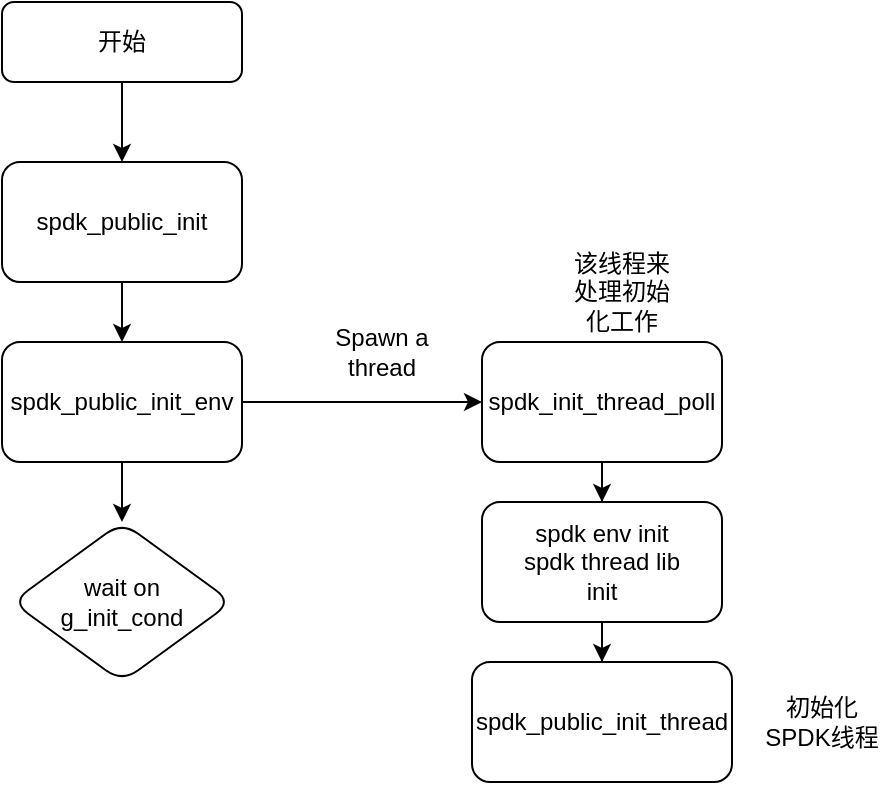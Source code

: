 <mxfile version="21.3.6" type="github">
  <diagram id="C5RBs43oDa-KdzZeNtuy" name="Page-1">
    <mxGraphModel dx="1050" dy="541" grid="1" gridSize="10" guides="1" tooltips="1" connect="1" arrows="1" fold="1" page="1" pageScale="1" pageWidth="827" pageHeight="1169" math="0" shadow="0">
      <root>
        <mxCell id="WIyWlLk6GJQsqaUBKTNV-0" />
        <mxCell id="WIyWlLk6GJQsqaUBKTNV-1" parent="WIyWlLk6GJQsqaUBKTNV-0" />
        <mxCell id="iAqt3-FBgXSzbzAGJiQt-1" value="" style="edgeStyle=orthogonalEdgeStyle;rounded=0;orthogonalLoop=1;jettySize=auto;html=1;" edge="1" parent="WIyWlLk6GJQsqaUBKTNV-1" source="WIyWlLk6GJQsqaUBKTNV-3" target="iAqt3-FBgXSzbzAGJiQt-0">
          <mxGeometry relative="1" as="geometry" />
        </mxCell>
        <mxCell id="WIyWlLk6GJQsqaUBKTNV-3" value="开始" style="rounded=1;whiteSpace=wrap;html=1;fontSize=12;glass=0;strokeWidth=1;shadow=0;" parent="WIyWlLk6GJQsqaUBKTNV-1" vertex="1">
          <mxGeometry x="160" y="80" width="120" height="40" as="geometry" />
        </mxCell>
        <mxCell id="iAqt3-FBgXSzbzAGJiQt-3" value="" style="edgeStyle=orthogonalEdgeStyle;rounded=0;orthogonalLoop=1;jettySize=auto;html=1;" edge="1" parent="WIyWlLk6GJQsqaUBKTNV-1" source="iAqt3-FBgXSzbzAGJiQt-0" target="iAqt3-FBgXSzbzAGJiQt-2">
          <mxGeometry relative="1" as="geometry" />
        </mxCell>
        <mxCell id="iAqt3-FBgXSzbzAGJiQt-0" value="spdk_public_init" style="rounded=1;whiteSpace=wrap;html=1;glass=0;strokeWidth=1;shadow=0;" vertex="1" parent="WIyWlLk6GJQsqaUBKTNV-1">
          <mxGeometry x="160" y="160" width="120" height="60" as="geometry" />
        </mxCell>
        <mxCell id="iAqt3-FBgXSzbzAGJiQt-5" value="" style="edgeStyle=orthogonalEdgeStyle;rounded=0;orthogonalLoop=1;jettySize=auto;html=1;" edge="1" parent="WIyWlLk6GJQsqaUBKTNV-1" source="iAqt3-FBgXSzbzAGJiQt-2" target="iAqt3-FBgXSzbzAGJiQt-4">
          <mxGeometry relative="1" as="geometry" />
        </mxCell>
        <mxCell id="iAqt3-FBgXSzbzAGJiQt-9" value="" style="edgeStyle=orthogonalEdgeStyle;rounded=0;orthogonalLoop=1;jettySize=auto;html=1;" edge="1" parent="WIyWlLk6GJQsqaUBKTNV-1" source="iAqt3-FBgXSzbzAGJiQt-2" target="iAqt3-FBgXSzbzAGJiQt-8">
          <mxGeometry relative="1" as="geometry" />
        </mxCell>
        <mxCell id="iAqt3-FBgXSzbzAGJiQt-2" value="spdk_public_init_env" style="rounded=1;whiteSpace=wrap;html=1;glass=0;strokeWidth=1;shadow=0;" vertex="1" parent="WIyWlLk6GJQsqaUBKTNV-1">
          <mxGeometry x="160" y="250" width="120" height="60" as="geometry" />
        </mxCell>
        <mxCell id="iAqt3-FBgXSzbzAGJiQt-11" value="" style="edgeStyle=orthogonalEdgeStyle;rounded=0;orthogonalLoop=1;jettySize=auto;html=1;" edge="1" parent="WIyWlLk6GJQsqaUBKTNV-1" source="iAqt3-FBgXSzbzAGJiQt-4" target="iAqt3-FBgXSzbzAGJiQt-10">
          <mxGeometry relative="1" as="geometry" />
        </mxCell>
        <mxCell id="iAqt3-FBgXSzbzAGJiQt-4" value="spdk_init_thread_poll" style="whiteSpace=wrap;html=1;rounded=1;glass=0;strokeWidth=1;shadow=0;" vertex="1" parent="WIyWlLk6GJQsqaUBKTNV-1">
          <mxGeometry x="400" y="250" width="120" height="60" as="geometry" />
        </mxCell>
        <mxCell id="iAqt3-FBgXSzbzAGJiQt-6" value="Spawn a thread" style="text;strokeColor=none;align=center;fillColor=none;html=1;verticalAlign=middle;whiteSpace=wrap;rounded=0;" vertex="1" parent="WIyWlLk6GJQsqaUBKTNV-1">
          <mxGeometry x="320" y="240" width="60" height="30" as="geometry" />
        </mxCell>
        <mxCell id="iAqt3-FBgXSzbzAGJiQt-7" value="该线程来处理初始化工作" style="text;strokeColor=none;align=center;fillColor=none;html=1;verticalAlign=middle;whiteSpace=wrap;rounded=0;" vertex="1" parent="WIyWlLk6GJQsqaUBKTNV-1">
          <mxGeometry x="440" y="210" width="60" height="30" as="geometry" />
        </mxCell>
        <mxCell id="iAqt3-FBgXSzbzAGJiQt-8" value="wait on&lt;br&gt;g_init_cond" style="rhombus;whiteSpace=wrap;html=1;rounded=1;glass=0;strokeWidth=1;shadow=0;" vertex="1" parent="WIyWlLk6GJQsqaUBKTNV-1">
          <mxGeometry x="165" y="340" width="110" height="80" as="geometry" />
        </mxCell>
        <mxCell id="iAqt3-FBgXSzbzAGJiQt-13" value="" style="edgeStyle=orthogonalEdgeStyle;rounded=0;orthogonalLoop=1;jettySize=auto;html=1;" edge="1" parent="WIyWlLk6GJQsqaUBKTNV-1" source="iAqt3-FBgXSzbzAGJiQt-10" target="iAqt3-FBgXSzbzAGJiQt-12">
          <mxGeometry relative="1" as="geometry" />
        </mxCell>
        <mxCell id="iAqt3-FBgXSzbzAGJiQt-10" value="spdk env init&lt;br&gt;spdk thread lib&lt;br&gt;init" style="rounded=1;whiteSpace=wrap;html=1;glass=0;strokeWidth=1;shadow=0;" vertex="1" parent="WIyWlLk6GJQsqaUBKTNV-1">
          <mxGeometry x="400" y="330" width="120" height="60" as="geometry" />
        </mxCell>
        <mxCell id="iAqt3-FBgXSzbzAGJiQt-12" value="spdk_public_init_thread" style="whiteSpace=wrap;html=1;rounded=1;glass=0;strokeWidth=1;shadow=0;" vertex="1" parent="WIyWlLk6GJQsqaUBKTNV-1">
          <mxGeometry x="395" y="410" width="130" height="60" as="geometry" />
        </mxCell>
        <mxCell id="iAqt3-FBgXSzbzAGJiQt-14" value="初始化SPDK线程" style="text;strokeColor=none;align=center;fillColor=none;html=1;verticalAlign=middle;whiteSpace=wrap;rounded=0;" vertex="1" parent="WIyWlLk6GJQsqaUBKTNV-1">
          <mxGeometry x="540" y="425" width="60" height="30" as="geometry" />
        </mxCell>
      </root>
    </mxGraphModel>
  </diagram>
</mxfile>
